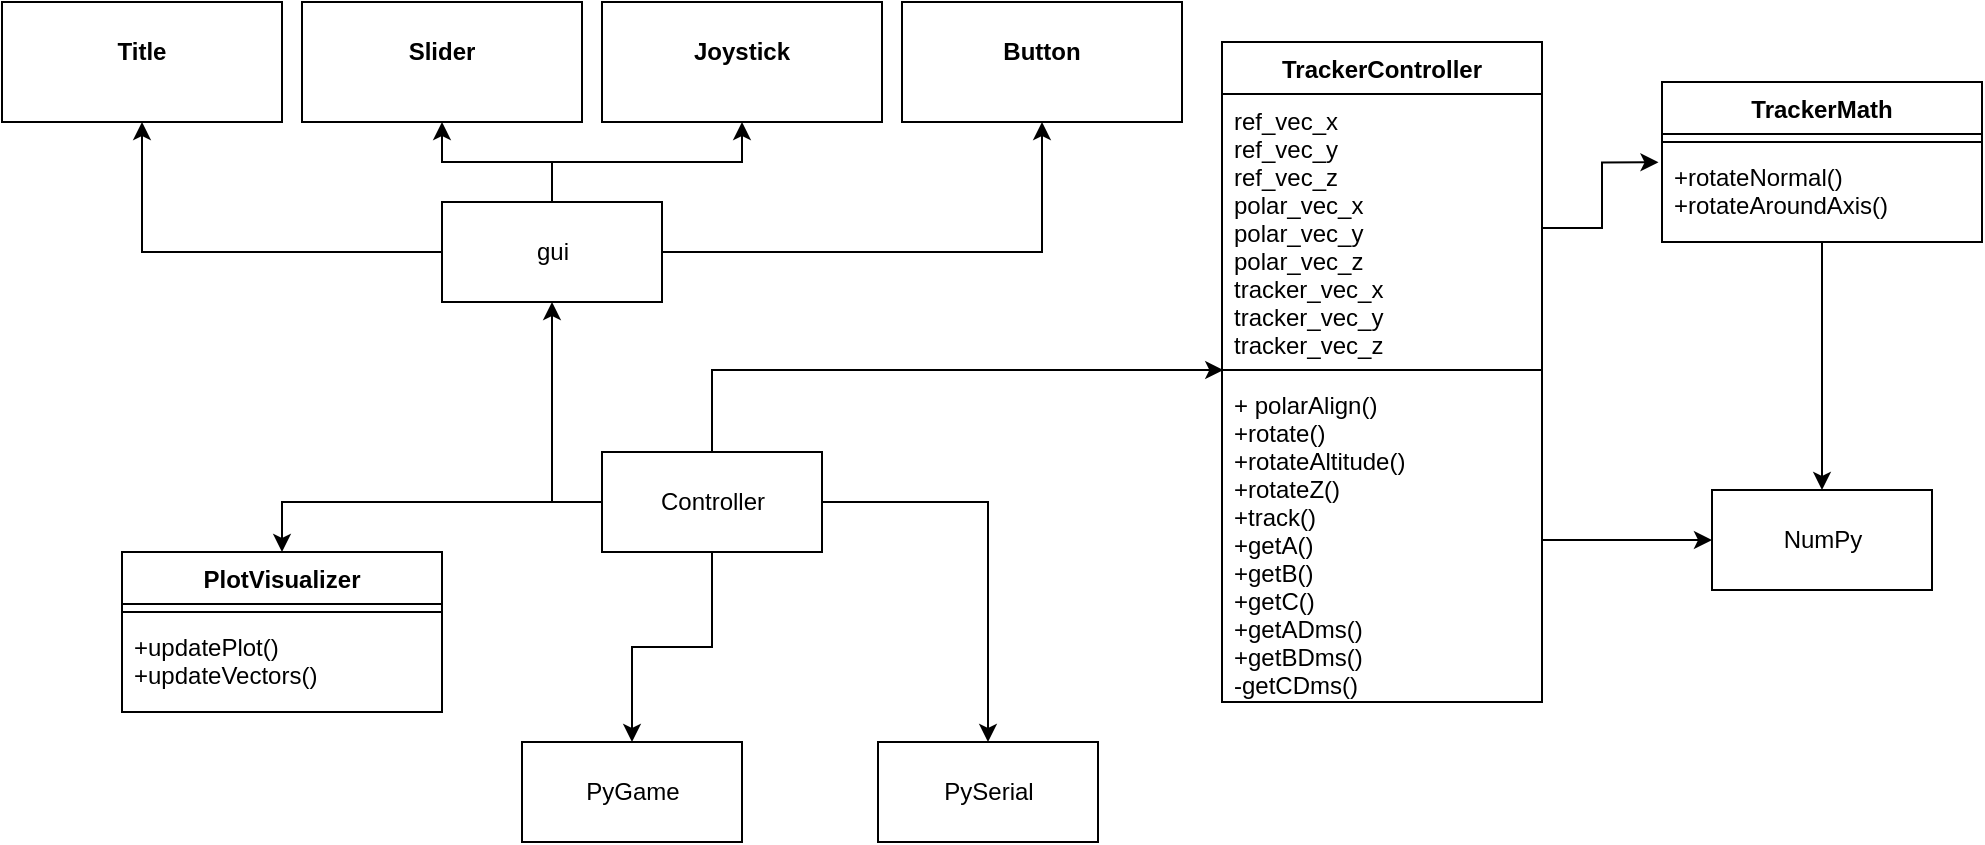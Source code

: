 <mxfile version="20.8.0" type="device"><diagram id="JqkBld_vl6zDItiw4cIQ" name="Strona-1"><mxGraphModel dx="2129" dy="705" grid="1" gridSize="10" guides="1" tooltips="1" connect="1" arrows="1" fold="1" page="1" pageScale="1" pageWidth="827" pageHeight="1169" math="0" shadow="0"><root><mxCell id="0"/><mxCell id="1" parent="0"/><mxCell id="qmaWJhezbYr-l1a5R0yQ-7" style="edgeStyle=orthogonalEdgeStyle;rounded=0;orthogonalLoop=1;jettySize=auto;html=1;entryX=0.004;entryY=1.03;entryDx=0;entryDy=0;entryPerimeter=0;" edge="1" parent="1" source="qmaWJhezbYr-l1a5R0yQ-6" target="qmaWJhezbYr-l1a5R0yQ-14"><mxGeometry relative="1" as="geometry"><mxPoint x="500.0" y="250" as="targetPoint"/></mxGeometry></mxCell><mxCell id="qmaWJhezbYr-l1a5R0yQ-9" style="edgeStyle=orthogonalEdgeStyle;rounded=0;orthogonalLoop=1;jettySize=auto;html=1;" edge="1" parent="1" source="qmaWJhezbYr-l1a5R0yQ-6" target="qmaWJhezbYr-l1a5R0yQ-8"><mxGeometry relative="1" as="geometry"/></mxCell><mxCell id="qmaWJhezbYr-l1a5R0yQ-40" style="edgeStyle=orthogonalEdgeStyle;rounded=0;orthogonalLoop=1;jettySize=auto;html=1;entryX=0.5;entryY=1;entryDx=0;entryDy=0;" edge="1" parent="1" source="qmaWJhezbYr-l1a5R0yQ-6" target="qmaWJhezbYr-l1a5R0yQ-25"><mxGeometry relative="1" as="geometry"><Array as="points"><mxPoint x="195" y="340"/></Array></mxGeometry></mxCell><mxCell id="qmaWJhezbYr-l1a5R0yQ-41" style="edgeStyle=orthogonalEdgeStyle;rounded=0;orthogonalLoop=1;jettySize=auto;html=1;entryX=0.5;entryY=0;entryDx=0;entryDy=0;" edge="1" parent="1" source="qmaWJhezbYr-l1a5R0yQ-6" target="qmaWJhezbYr-l1a5R0yQ-10"><mxGeometry relative="1" as="geometry"/></mxCell><mxCell id="qmaWJhezbYr-l1a5R0yQ-45" style="edgeStyle=orthogonalEdgeStyle;rounded=0;orthogonalLoop=1;jettySize=auto;html=1;entryX=0.5;entryY=0;entryDx=0;entryDy=0;" edge="1" parent="1" source="qmaWJhezbYr-l1a5R0yQ-6" target="qmaWJhezbYr-l1a5R0yQ-42"><mxGeometry relative="1" as="geometry"/></mxCell><mxCell id="qmaWJhezbYr-l1a5R0yQ-6" value="Controller" style="html=1;" vertex="1" parent="1"><mxGeometry x="220" y="315" width="110" height="50" as="geometry"/></mxCell><mxCell id="qmaWJhezbYr-l1a5R0yQ-8" value="PyGame" style="html=1;" vertex="1" parent="1"><mxGeometry x="180" y="460" width="110" height="50" as="geometry"/></mxCell><mxCell id="qmaWJhezbYr-l1a5R0yQ-10" value="PySerial" style="html=1;" vertex="1" parent="1"><mxGeometry x="358" y="460" width="110" height="50" as="geometry"/></mxCell><mxCell id="qmaWJhezbYr-l1a5R0yQ-11" value="NumPy" style="html=1;" vertex="1" parent="1"><mxGeometry x="775" y="334" width="110" height="50" as="geometry"/></mxCell><mxCell id="qmaWJhezbYr-l1a5R0yQ-13" value="TrackerController" style="swimlane;fontStyle=1;align=center;verticalAlign=top;childLayout=stackLayout;horizontal=1;startSize=26;horizontalStack=0;resizeParent=1;resizeParentMax=0;resizeLast=0;collapsible=1;marginBottom=0;" vertex="1" parent="1"><mxGeometry x="530" y="110" width="160" height="330" as="geometry"/></mxCell><mxCell id="qmaWJhezbYr-l1a5R0yQ-14" value="ref_vec_x&#10;ref_vec_y&#10;ref_vec_z&#10;polar_vec_x&#10;polar_vec_y&#10;polar_vec_z&#10;tracker_vec_x&#10;tracker_vec_y&#10;tracker_vec_z" style="text;strokeColor=none;fillColor=none;align=left;verticalAlign=top;spacingLeft=4;spacingRight=4;overflow=hidden;rotatable=0;points=[[0,0.5],[1,0.5]];portConstraint=eastwest;" vertex="1" parent="qmaWJhezbYr-l1a5R0yQ-13"><mxGeometry y="26" width="160" height="134" as="geometry"/></mxCell><mxCell id="qmaWJhezbYr-l1a5R0yQ-15" value="" style="line;strokeWidth=1;fillColor=none;align=left;verticalAlign=middle;spacingTop=-1;spacingLeft=3;spacingRight=3;rotatable=0;labelPosition=right;points=[];portConstraint=eastwest;strokeColor=inherit;" vertex="1" parent="qmaWJhezbYr-l1a5R0yQ-13"><mxGeometry y="160" width="160" height="8" as="geometry"/></mxCell><mxCell id="qmaWJhezbYr-l1a5R0yQ-16" value="+ polarAlign()&#10;+rotate()&#10;+rotateAltitude()&#10;+rotateZ()&#10;+track()&#10;+getA()&#10;+getB()&#10;+getC()&#10;+getADms()&#10;+getBDms()&#10;-getCDms()" style="text;strokeColor=none;fillColor=none;align=left;verticalAlign=top;spacingLeft=4;spacingRight=4;overflow=hidden;rotatable=0;points=[[0,0.5],[1,0.5]];portConstraint=eastwest;" vertex="1" parent="qmaWJhezbYr-l1a5R0yQ-13"><mxGeometry y="168" width="160" height="162" as="geometry"/></mxCell><mxCell id="qmaWJhezbYr-l1a5R0yQ-24" style="edgeStyle=orthogonalEdgeStyle;rounded=0;orthogonalLoop=1;jettySize=auto;html=1;entryX=0.5;entryY=0;entryDx=0;entryDy=0;" edge="1" parent="1" source="qmaWJhezbYr-l1a5R0yQ-17" target="qmaWJhezbYr-l1a5R0yQ-11"><mxGeometry relative="1" as="geometry"/></mxCell><mxCell id="qmaWJhezbYr-l1a5R0yQ-17" value="TrackerMath" style="swimlane;fontStyle=1;align=center;verticalAlign=top;childLayout=stackLayout;horizontal=1;startSize=26;horizontalStack=0;resizeParent=1;resizeParentMax=0;resizeLast=0;collapsible=1;marginBottom=0;" vertex="1" parent="1"><mxGeometry x="750" y="130" width="160" height="80" as="geometry"/></mxCell><mxCell id="qmaWJhezbYr-l1a5R0yQ-19" value="" style="line;strokeWidth=1;fillColor=none;align=left;verticalAlign=middle;spacingTop=-1;spacingLeft=3;spacingRight=3;rotatable=0;labelPosition=right;points=[];portConstraint=eastwest;strokeColor=inherit;" vertex="1" parent="qmaWJhezbYr-l1a5R0yQ-17"><mxGeometry y="26" width="160" height="8" as="geometry"/></mxCell><mxCell id="qmaWJhezbYr-l1a5R0yQ-20" value="+rotateNormal()&#10;+rotateAroundAxis()" style="text;strokeColor=none;fillColor=none;align=left;verticalAlign=top;spacingLeft=4;spacingRight=4;overflow=hidden;rotatable=0;points=[[0,0.5],[1,0.5]];portConstraint=eastwest;" vertex="1" parent="qmaWJhezbYr-l1a5R0yQ-17"><mxGeometry y="34" width="160" height="46" as="geometry"/></mxCell><mxCell id="qmaWJhezbYr-l1a5R0yQ-21" style="edgeStyle=orthogonalEdgeStyle;rounded=0;orthogonalLoop=1;jettySize=auto;html=1;entryX=-0.011;entryY=0.134;entryDx=0;entryDy=0;entryPerimeter=0;" edge="1" parent="1" source="qmaWJhezbYr-l1a5R0yQ-14" target="qmaWJhezbYr-l1a5R0yQ-20"><mxGeometry relative="1" as="geometry"><mxPoint x="750" y="250" as="targetPoint"/></mxGeometry></mxCell><mxCell id="qmaWJhezbYr-l1a5R0yQ-23" style="edgeStyle=orthogonalEdgeStyle;rounded=0;orthogonalLoop=1;jettySize=auto;html=1;" edge="1" parent="1" source="qmaWJhezbYr-l1a5R0yQ-16" target="qmaWJhezbYr-l1a5R0yQ-11"><mxGeometry relative="1" as="geometry"/></mxCell><mxCell id="qmaWJhezbYr-l1a5R0yQ-36" style="edgeStyle=orthogonalEdgeStyle;rounded=0;orthogonalLoop=1;jettySize=auto;html=1;entryX=0.5;entryY=1;entryDx=0;entryDy=0;" edge="1" parent="1" source="qmaWJhezbYr-l1a5R0yQ-25" target="qmaWJhezbYr-l1a5R0yQ-32"><mxGeometry relative="1" as="geometry"/></mxCell><mxCell id="qmaWJhezbYr-l1a5R0yQ-37" style="edgeStyle=orthogonalEdgeStyle;rounded=0;orthogonalLoop=1;jettySize=auto;html=1;entryX=0.5;entryY=1;entryDx=0;entryDy=0;" edge="1" parent="1" source="qmaWJhezbYr-l1a5R0yQ-25" target="qmaWJhezbYr-l1a5R0yQ-30"><mxGeometry relative="1" as="geometry"/></mxCell><mxCell id="qmaWJhezbYr-l1a5R0yQ-38" style="edgeStyle=orthogonalEdgeStyle;rounded=0;orthogonalLoop=1;jettySize=auto;html=1;entryX=0.5;entryY=1;entryDx=0;entryDy=0;" edge="1" parent="1" source="qmaWJhezbYr-l1a5R0yQ-25" target="qmaWJhezbYr-l1a5R0yQ-33"><mxGeometry relative="1" as="geometry"/></mxCell><mxCell id="qmaWJhezbYr-l1a5R0yQ-39" style="edgeStyle=orthogonalEdgeStyle;rounded=0;orthogonalLoop=1;jettySize=auto;html=1;entryX=0.5;entryY=1;entryDx=0;entryDy=0;" edge="1" parent="1" source="qmaWJhezbYr-l1a5R0yQ-25" target="qmaWJhezbYr-l1a5R0yQ-34"><mxGeometry relative="1" as="geometry"/></mxCell><mxCell id="qmaWJhezbYr-l1a5R0yQ-25" value="gui" style="html=1;" vertex="1" parent="1"><mxGeometry x="140" y="190" width="110" height="50" as="geometry"/></mxCell><mxCell id="qmaWJhezbYr-l1a5R0yQ-30" value="&lt;p style=&quot;margin:0px;margin-top:4px;text-align:center;&quot;&gt;&lt;br&gt;&lt;b&gt;Slider&lt;/b&gt;&lt;/p&gt;" style="verticalAlign=top;align=left;overflow=fill;fontSize=12;fontFamily=Helvetica;html=1;fillColor=none;" vertex="1" parent="1"><mxGeometry x="70" y="90" width="140" height="60" as="geometry"/></mxCell><mxCell id="qmaWJhezbYr-l1a5R0yQ-32" value="&lt;p style=&quot;margin:0px;margin-top:4px;text-align:center;&quot;&gt;&lt;br&gt;&lt;b&gt;Title&lt;/b&gt;&lt;/p&gt;" style="verticalAlign=top;align=left;overflow=fill;fontSize=12;fontFamily=Helvetica;html=1;fillColor=none;" vertex="1" parent="1"><mxGeometry x="-80" y="90" width="140" height="60" as="geometry"/></mxCell><mxCell id="qmaWJhezbYr-l1a5R0yQ-33" value="&lt;p style=&quot;margin:0px;margin-top:4px;text-align:center;&quot;&gt;&lt;br&gt;&lt;b&gt;Joystick&lt;/b&gt;&lt;/p&gt;" style="verticalAlign=top;align=left;overflow=fill;fontSize=12;fontFamily=Helvetica;html=1;fillColor=none;" vertex="1" parent="1"><mxGeometry x="220" y="90" width="140" height="60" as="geometry"/></mxCell><mxCell id="qmaWJhezbYr-l1a5R0yQ-34" value="&lt;p style=&quot;margin:0px;margin-top:4px;text-align:center;&quot;&gt;&lt;br&gt;&lt;b&gt;Button&lt;/b&gt;&lt;/p&gt;" style="verticalAlign=top;align=left;overflow=fill;fontSize=12;fontFamily=Helvetica;html=1;fillColor=none;" vertex="1" parent="1"><mxGeometry x="370" y="90" width="140" height="60" as="geometry"/></mxCell><mxCell id="qmaWJhezbYr-l1a5R0yQ-42" value="PlotVisualizer" style="swimlane;fontStyle=1;align=center;verticalAlign=top;childLayout=stackLayout;horizontal=1;startSize=26;horizontalStack=0;resizeParent=1;resizeParentMax=0;resizeLast=0;collapsible=1;marginBottom=0;" vertex="1" parent="1"><mxGeometry x="-20" y="365" width="160" height="80" as="geometry"/></mxCell><mxCell id="qmaWJhezbYr-l1a5R0yQ-43" value="" style="line;strokeWidth=1;fillColor=none;align=left;verticalAlign=middle;spacingTop=-1;spacingLeft=3;spacingRight=3;rotatable=0;labelPosition=right;points=[];portConstraint=eastwest;strokeColor=inherit;" vertex="1" parent="qmaWJhezbYr-l1a5R0yQ-42"><mxGeometry y="26" width="160" height="8" as="geometry"/></mxCell><mxCell id="qmaWJhezbYr-l1a5R0yQ-44" value="+updatePlot()&#10;+updateVectors()" style="text;strokeColor=none;fillColor=none;align=left;verticalAlign=top;spacingLeft=4;spacingRight=4;overflow=hidden;rotatable=0;points=[[0,0.5],[1,0.5]];portConstraint=eastwest;" vertex="1" parent="qmaWJhezbYr-l1a5R0yQ-42"><mxGeometry y="34" width="160" height="46" as="geometry"/></mxCell></root></mxGraphModel></diagram></mxfile>